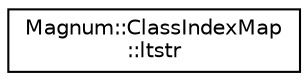 digraph "圖形化之類別階層"
{
  edge [fontname="Helvetica",fontsize="10",labelfontname="Helvetica",labelfontsize="10"];
  node [fontname="Helvetica",fontsize="10",shape=record];
  rankdir="LR";
  Node1 [label="Magnum::ClassIndexMap\l::ltstr",height=0.2,width=0.4,color="black", fillcolor="white", style="filled",URL="$struct_magnum_1_1_class_index_map_1_1ltstr.html"];
}
